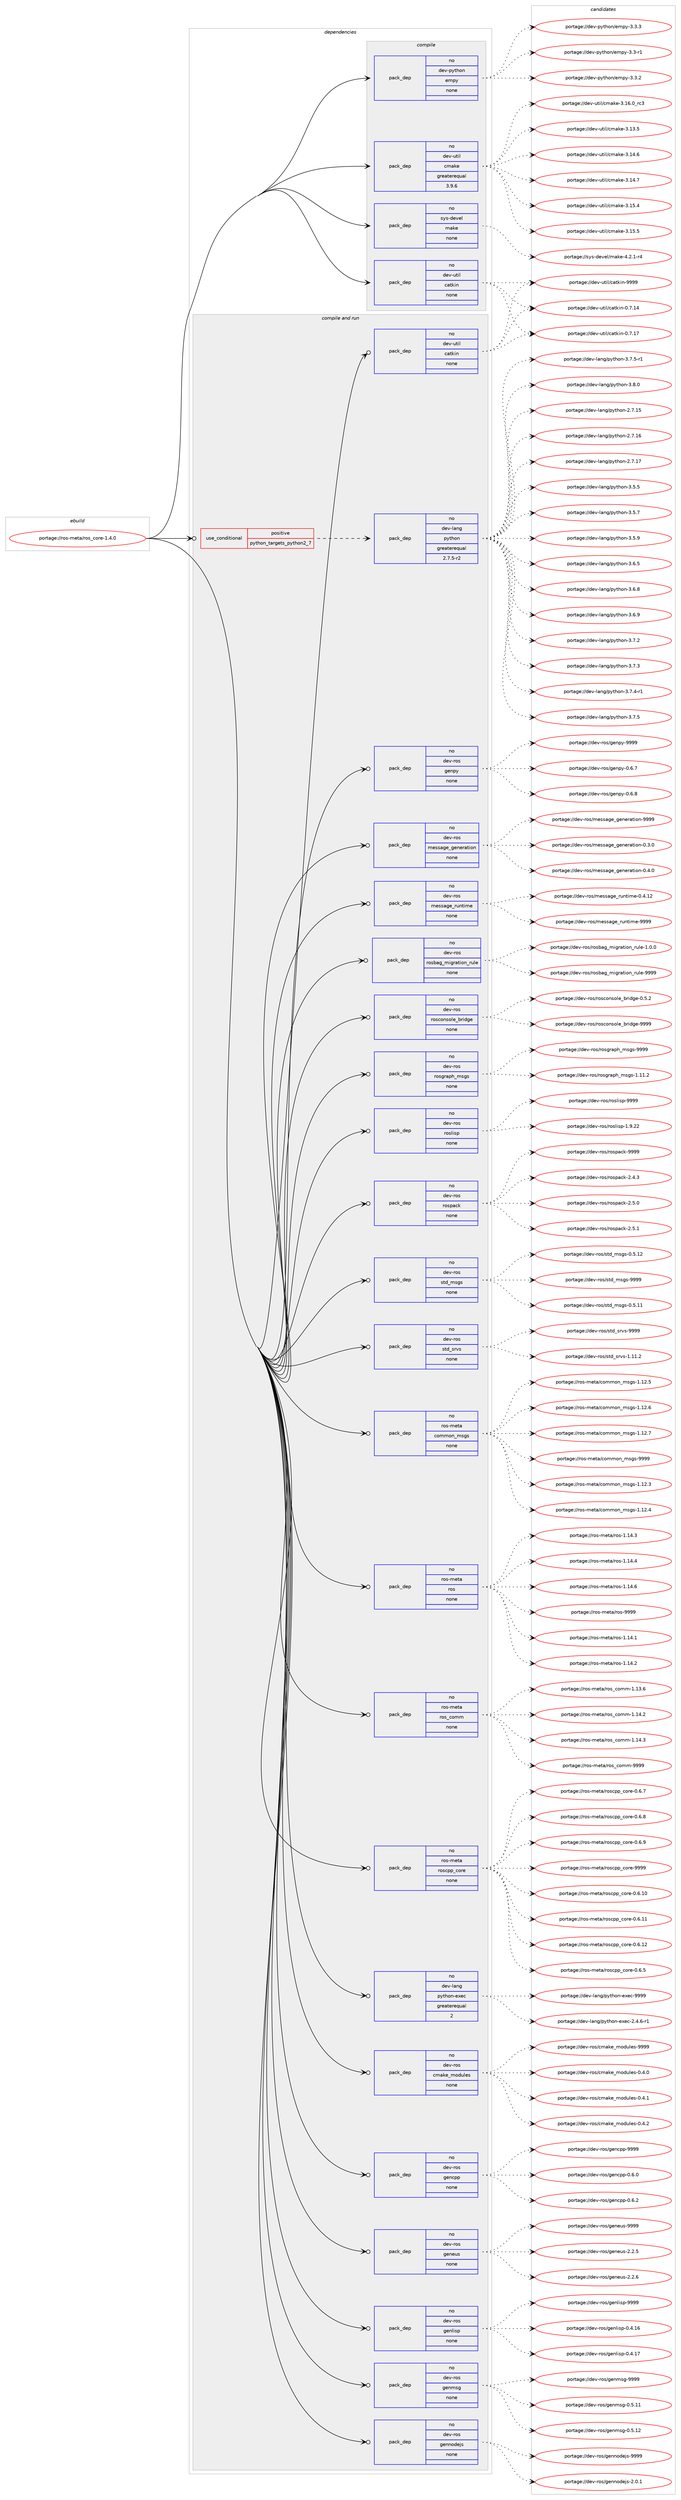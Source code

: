 digraph prolog {

# *************
# Graph options
# *************

newrank=true;
concentrate=true;
compound=true;
graph [rankdir=LR,fontname=Helvetica,fontsize=10,ranksep=1.5];#, ranksep=2.5, nodesep=0.2];
edge  [arrowhead=vee];
node  [fontname=Helvetica,fontsize=10];

# **********
# The ebuild
# **********

subgraph cluster_leftcol {
color=gray;
rank=same;
label=<<i>ebuild</i>>;
id [label="portage://ros-meta/ros_core-1.4.0", color=red, width=4, href="../ros-meta/ros_core-1.4.0.svg"];
}

# ****************
# The dependencies
# ****************

subgraph cluster_midcol {
color=gray;
label=<<i>dependencies</i>>;
subgraph cluster_compile {
fillcolor="#eeeeee";
style=filled;
label=<<i>compile</i>>;
subgraph pack279751 {
dependency381105 [label=<<TABLE BORDER="0" CELLBORDER="1" CELLSPACING="0" CELLPADDING="4" WIDTH="220"><TR><TD ROWSPAN="6" CELLPADDING="30">pack_dep</TD></TR><TR><TD WIDTH="110">no</TD></TR><TR><TD>dev-python</TD></TR><TR><TD>empy</TD></TR><TR><TD>none</TD></TR><TR><TD></TD></TR></TABLE>>, shape=none, color=blue];
}
id:e -> dependency381105:w [weight=20,style="solid",arrowhead="vee"];
subgraph pack279752 {
dependency381106 [label=<<TABLE BORDER="0" CELLBORDER="1" CELLSPACING="0" CELLPADDING="4" WIDTH="220"><TR><TD ROWSPAN="6" CELLPADDING="30">pack_dep</TD></TR><TR><TD WIDTH="110">no</TD></TR><TR><TD>dev-util</TD></TR><TR><TD>catkin</TD></TR><TR><TD>none</TD></TR><TR><TD></TD></TR></TABLE>>, shape=none, color=blue];
}
id:e -> dependency381106:w [weight=20,style="solid",arrowhead="vee"];
subgraph pack279753 {
dependency381107 [label=<<TABLE BORDER="0" CELLBORDER="1" CELLSPACING="0" CELLPADDING="4" WIDTH="220"><TR><TD ROWSPAN="6" CELLPADDING="30">pack_dep</TD></TR><TR><TD WIDTH="110">no</TD></TR><TR><TD>dev-util</TD></TR><TR><TD>cmake</TD></TR><TR><TD>greaterequal</TD></TR><TR><TD>3.9.6</TD></TR></TABLE>>, shape=none, color=blue];
}
id:e -> dependency381107:w [weight=20,style="solid",arrowhead="vee"];
subgraph pack279754 {
dependency381108 [label=<<TABLE BORDER="0" CELLBORDER="1" CELLSPACING="0" CELLPADDING="4" WIDTH="220"><TR><TD ROWSPAN="6" CELLPADDING="30">pack_dep</TD></TR><TR><TD WIDTH="110">no</TD></TR><TR><TD>sys-devel</TD></TR><TR><TD>make</TD></TR><TR><TD>none</TD></TR><TR><TD></TD></TR></TABLE>>, shape=none, color=blue];
}
id:e -> dependency381108:w [weight=20,style="solid",arrowhead="vee"];
}
subgraph cluster_compileandrun {
fillcolor="#eeeeee";
style=filled;
label=<<i>compile and run</i>>;
subgraph cond94936 {
dependency381109 [label=<<TABLE BORDER="0" CELLBORDER="1" CELLSPACING="0" CELLPADDING="4"><TR><TD ROWSPAN="3" CELLPADDING="10">use_conditional</TD></TR><TR><TD>positive</TD></TR><TR><TD>python_targets_python2_7</TD></TR></TABLE>>, shape=none, color=red];
subgraph pack279755 {
dependency381110 [label=<<TABLE BORDER="0" CELLBORDER="1" CELLSPACING="0" CELLPADDING="4" WIDTH="220"><TR><TD ROWSPAN="6" CELLPADDING="30">pack_dep</TD></TR><TR><TD WIDTH="110">no</TD></TR><TR><TD>dev-lang</TD></TR><TR><TD>python</TD></TR><TR><TD>greaterequal</TD></TR><TR><TD>2.7.5-r2</TD></TR></TABLE>>, shape=none, color=blue];
}
dependency381109:e -> dependency381110:w [weight=20,style="dashed",arrowhead="vee"];
}
id:e -> dependency381109:w [weight=20,style="solid",arrowhead="odotvee"];
subgraph pack279756 {
dependency381111 [label=<<TABLE BORDER="0" CELLBORDER="1" CELLSPACING="0" CELLPADDING="4" WIDTH="220"><TR><TD ROWSPAN="6" CELLPADDING="30">pack_dep</TD></TR><TR><TD WIDTH="110">no</TD></TR><TR><TD>dev-lang</TD></TR><TR><TD>python-exec</TD></TR><TR><TD>greaterequal</TD></TR><TR><TD>2</TD></TR></TABLE>>, shape=none, color=blue];
}
id:e -> dependency381111:w [weight=20,style="solid",arrowhead="odotvee"];
subgraph pack279757 {
dependency381112 [label=<<TABLE BORDER="0" CELLBORDER="1" CELLSPACING="0" CELLPADDING="4" WIDTH="220"><TR><TD ROWSPAN="6" CELLPADDING="30">pack_dep</TD></TR><TR><TD WIDTH="110">no</TD></TR><TR><TD>dev-ros</TD></TR><TR><TD>cmake_modules</TD></TR><TR><TD>none</TD></TR><TR><TD></TD></TR></TABLE>>, shape=none, color=blue];
}
id:e -> dependency381112:w [weight=20,style="solid",arrowhead="odotvee"];
subgraph pack279758 {
dependency381113 [label=<<TABLE BORDER="0" CELLBORDER="1" CELLSPACING="0" CELLPADDING="4" WIDTH="220"><TR><TD ROWSPAN="6" CELLPADDING="30">pack_dep</TD></TR><TR><TD WIDTH="110">no</TD></TR><TR><TD>dev-ros</TD></TR><TR><TD>gencpp</TD></TR><TR><TD>none</TD></TR><TR><TD></TD></TR></TABLE>>, shape=none, color=blue];
}
id:e -> dependency381113:w [weight=20,style="solid",arrowhead="odotvee"];
subgraph pack279759 {
dependency381114 [label=<<TABLE BORDER="0" CELLBORDER="1" CELLSPACING="0" CELLPADDING="4" WIDTH="220"><TR><TD ROWSPAN="6" CELLPADDING="30">pack_dep</TD></TR><TR><TD WIDTH="110">no</TD></TR><TR><TD>dev-ros</TD></TR><TR><TD>geneus</TD></TR><TR><TD>none</TD></TR><TR><TD></TD></TR></TABLE>>, shape=none, color=blue];
}
id:e -> dependency381114:w [weight=20,style="solid",arrowhead="odotvee"];
subgraph pack279760 {
dependency381115 [label=<<TABLE BORDER="0" CELLBORDER="1" CELLSPACING="0" CELLPADDING="4" WIDTH="220"><TR><TD ROWSPAN="6" CELLPADDING="30">pack_dep</TD></TR><TR><TD WIDTH="110">no</TD></TR><TR><TD>dev-ros</TD></TR><TR><TD>genlisp</TD></TR><TR><TD>none</TD></TR><TR><TD></TD></TR></TABLE>>, shape=none, color=blue];
}
id:e -> dependency381115:w [weight=20,style="solid",arrowhead="odotvee"];
subgraph pack279761 {
dependency381116 [label=<<TABLE BORDER="0" CELLBORDER="1" CELLSPACING="0" CELLPADDING="4" WIDTH="220"><TR><TD ROWSPAN="6" CELLPADDING="30">pack_dep</TD></TR><TR><TD WIDTH="110">no</TD></TR><TR><TD>dev-ros</TD></TR><TR><TD>genmsg</TD></TR><TR><TD>none</TD></TR><TR><TD></TD></TR></TABLE>>, shape=none, color=blue];
}
id:e -> dependency381116:w [weight=20,style="solid",arrowhead="odotvee"];
subgraph pack279762 {
dependency381117 [label=<<TABLE BORDER="0" CELLBORDER="1" CELLSPACING="0" CELLPADDING="4" WIDTH="220"><TR><TD ROWSPAN="6" CELLPADDING="30">pack_dep</TD></TR><TR><TD WIDTH="110">no</TD></TR><TR><TD>dev-ros</TD></TR><TR><TD>gennodejs</TD></TR><TR><TD>none</TD></TR><TR><TD></TD></TR></TABLE>>, shape=none, color=blue];
}
id:e -> dependency381117:w [weight=20,style="solid",arrowhead="odotvee"];
subgraph pack279763 {
dependency381118 [label=<<TABLE BORDER="0" CELLBORDER="1" CELLSPACING="0" CELLPADDING="4" WIDTH="220"><TR><TD ROWSPAN="6" CELLPADDING="30">pack_dep</TD></TR><TR><TD WIDTH="110">no</TD></TR><TR><TD>dev-ros</TD></TR><TR><TD>genpy</TD></TR><TR><TD>none</TD></TR><TR><TD></TD></TR></TABLE>>, shape=none, color=blue];
}
id:e -> dependency381118:w [weight=20,style="solid",arrowhead="odotvee"];
subgraph pack279764 {
dependency381119 [label=<<TABLE BORDER="0" CELLBORDER="1" CELLSPACING="0" CELLPADDING="4" WIDTH="220"><TR><TD ROWSPAN="6" CELLPADDING="30">pack_dep</TD></TR><TR><TD WIDTH="110">no</TD></TR><TR><TD>dev-ros</TD></TR><TR><TD>message_generation</TD></TR><TR><TD>none</TD></TR><TR><TD></TD></TR></TABLE>>, shape=none, color=blue];
}
id:e -> dependency381119:w [weight=20,style="solid",arrowhead="odotvee"];
subgraph pack279765 {
dependency381120 [label=<<TABLE BORDER="0" CELLBORDER="1" CELLSPACING="0" CELLPADDING="4" WIDTH="220"><TR><TD ROWSPAN="6" CELLPADDING="30">pack_dep</TD></TR><TR><TD WIDTH="110">no</TD></TR><TR><TD>dev-ros</TD></TR><TR><TD>message_runtime</TD></TR><TR><TD>none</TD></TR><TR><TD></TD></TR></TABLE>>, shape=none, color=blue];
}
id:e -> dependency381120:w [weight=20,style="solid",arrowhead="odotvee"];
subgraph pack279766 {
dependency381121 [label=<<TABLE BORDER="0" CELLBORDER="1" CELLSPACING="0" CELLPADDING="4" WIDTH="220"><TR><TD ROWSPAN="6" CELLPADDING="30">pack_dep</TD></TR><TR><TD WIDTH="110">no</TD></TR><TR><TD>dev-ros</TD></TR><TR><TD>rosbag_migration_rule</TD></TR><TR><TD>none</TD></TR><TR><TD></TD></TR></TABLE>>, shape=none, color=blue];
}
id:e -> dependency381121:w [weight=20,style="solid",arrowhead="odotvee"];
subgraph pack279767 {
dependency381122 [label=<<TABLE BORDER="0" CELLBORDER="1" CELLSPACING="0" CELLPADDING="4" WIDTH="220"><TR><TD ROWSPAN="6" CELLPADDING="30">pack_dep</TD></TR><TR><TD WIDTH="110">no</TD></TR><TR><TD>dev-ros</TD></TR><TR><TD>rosconsole_bridge</TD></TR><TR><TD>none</TD></TR><TR><TD></TD></TR></TABLE>>, shape=none, color=blue];
}
id:e -> dependency381122:w [weight=20,style="solid",arrowhead="odotvee"];
subgraph pack279768 {
dependency381123 [label=<<TABLE BORDER="0" CELLBORDER="1" CELLSPACING="0" CELLPADDING="4" WIDTH="220"><TR><TD ROWSPAN="6" CELLPADDING="30">pack_dep</TD></TR><TR><TD WIDTH="110">no</TD></TR><TR><TD>dev-ros</TD></TR><TR><TD>rosgraph_msgs</TD></TR><TR><TD>none</TD></TR><TR><TD></TD></TR></TABLE>>, shape=none, color=blue];
}
id:e -> dependency381123:w [weight=20,style="solid",arrowhead="odotvee"];
subgraph pack279769 {
dependency381124 [label=<<TABLE BORDER="0" CELLBORDER="1" CELLSPACING="0" CELLPADDING="4" WIDTH="220"><TR><TD ROWSPAN="6" CELLPADDING="30">pack_dep</TD></TR><TR><TD WIDTH="110">no</TD></TR><TR><TD>dev-ros</TD></TR><TR><TD>roslisp</TD></TR><TR><TD>none</TD></TR><TR><TD></TD></TR></TABLE>>, shape=none, color=blue];
}
id:e -> dependency381124:w [weight=20,style="solid",arrowhead="odotvee"];
subgraph pack279770 {
dependency381125 [label=<<TABLE BORDER="0" CELLBORDER="1" CELLSPACING="0" CELLPADDING="4" WIDTH="220"><TR><TD ROWSPAN="6" CELLPADDING="30">pack_dep</TD></TR><TR><TD WIDTH="110">no</TD></TR><TR><TD>dev-ros</TD></TR><TR><TD>rospack</TD></TR><TR><TD>none</TD></TR><TR><TD></TD></TR></TABLE>>, shape=none, color=blue];
}
id:e -> dependency381125:w [weight=20,style="solid",arrowhead="odotvee"];
subgraph pack279771 {
dependency381126 [label=<<TABLE BORDER="0" CELLBORDER="1" CELLSPACING="0" CELLPADDING="4" WIDTH="220"><TR><TD ROWSPAN="6" CELLPADDING="30">pack_dep</TD></TR><TR><TD WIDTH="110">no</TD></TR><TR><TD>dev-ros</TD></TR><TR><TD>std_msgs</TD></TR><TR><TD>none</TD></TR><TR><TD></TD></TR></TABLE>>, shape=none, color=blue];
}
id:e -> dependency381126:w [weight=20,style="solid",arrowhead="odotvee"];
subgraph pack279772 {
dependency381127 [label=<<TABLE BORDER="0" CELLBORDER="1" CELLSPACING="0" CELLPADDING="4" WIDTH="220"><TR><TD ROWSPAN="6" CELLPADDING="30">pack_dep</TD></TR><TR><TD WIDTH="110">no</TD></TR><TR><TD>dev-ros</TD></TR><TR><TD>std_srvs</TD></TR><TR><TD>none</TD></TR><TR><TD></TD></TR></TABLE>>, shape=none, color=blue];
}
id:e -> dependency381127:w [weight=20,style="solid",arrowhead="odotvee"];
subgraph pack279773 {
dependency381128 [label=<<TABLE BORDER="0" CELLBORDER="1" CELLSPACING="0" CELLPADDING="4" WIDTH="220"><TR><TD ROWSPAN="6" CELLPADDING="30">pack_dep</TD></TR><TR><TD WIDTH="110">no</TD></TR><TR><TD>dev-util</TD></TR><TR><TD>catkin</TD></TR><TR><TD>none</TD></TR><TR><TD></TD></TR></TABLE>>, shape=none, color=blue];
}
id:e -> dependency381128:w [weight=20,style="solid",arrowhead="odotvee"];
subgraph pack279774 {
dependency381129 [label=<<TABLE BORDER="0" CELLBORDER="1" CELLSPACING="0" CELLPADDING="4" WIDTH="220"><TR><TD ROWSPAN="6" CELLPADDING="30">pack_dep</TD></TR><TR><TD WIDTH="110">no</TD></TR><TR><TD>ros-meta</TD></TR><TR><TD>common_msgs</TD></TR><TR><TD>none</TD></TR><TR><TD></TD></TR></TABLE>>, shape=none, color=blue];
}
id:e -> dependency381129:w [weight=20,style="solid",arrowhead="odotvee"];
subgraph pack279775 {
dependency381130 [label=<<TABLE BORDER="0" CELLBORDER="1" CELLSPACING="0" CELLPADDING="4" WIDTH="220"><TR><TD ROWSPAN="6" CELLPADDING="30">pack_dep</TD></TR><TR><TD WIDTH="110">no</TD></TR><TR><TD>ros-meta</TD></TR><TR><TD>ros</TD></TR><TR><TD>none</TD></TR><TR><TD></TD></TR></TABLE>>, shape=none, color=blue];
}
id:e -> dependency381130:w [weight=20,style="solid",arrowhead="odotvee"];
subgraph pack279776 {
dependency381131 [label=<<TABLE BORDER="0" CELLBORDER="1" CELLSPACING="0" CELLPADDING="4" WIDTH="220"><TR><TD ROWSPAN="6" CELLPADDING="30">pack_dep</TD></TR><TR><TD WIDTH="110">no</TD></TR><TR><TD>ros-meta</TD></TR><TR><TD>ros_comm</TD></TR><TR><TD>none</TD></TR><TR><TD></TD></TR></TABLE>>, shape=none, color=blue];
}
id:e -> dependency381131:w [weight=20,style="solid",arrowhead="odotvee"];
subgraph pack279777 {
dependency381132 [label=<<TABLE BORDER="0" CELLBORDER="1" CELLSPACING="0" CELLPADDING="4" WIDTH="220"><TR><TD ROWSPAN="6" CELLPADDING="30">pack_dep</TD></TR><TR><TD WIDTH="110">no</TD></TR><TR><TD>ros-meta</TD></TR><TR><TD>roscpp_core</TD></TR><TR><TD>none</TD></TR><TR><TD></TD></TR></TABLE>>, shape=none, color=blue];
}
id:e -> dependency381132:w [weight=20,style="solid",arrowhead="odotvee"];
}
subgraph cluster_run {
fillcolor="#eeeeee";
style=filled;
label=<<i>run</i>>;
}
}

# **************
# The candidates
# **************

subgraph cluster_choices {
rank=same;
color=gray;
label=<<i>candidates</i>>;

subgraph choice279751 {
color=black;
nodesep=1;
choiceportage1001011184511212111610411111047101109112121455146514511449 [label="portage://dev-python/empy-3.3-r1", color=red, width=4,href="../dev-python/empy-3.3-r1.svg"];
choiceportage1001011184511212111610411111047101109112121455146514650 [label="portage://dev-python/empy-3.3.2", color=red, width=4,href="../dev-python/empy-3.3.2.svg"];
choiceportage1001011184511212111610411111047101109112121455146514651 [label="portage://dev-python/empy-3.3.3", color=red, width=4,href="../dev-python/empy-3.3.3.svg"];
dependency381105:e -> choiceportage1001011184511212111610411111047101109112121455146514511449:w [style=dotted,weight="100"];
dependency381105:e -> choiceportage1001011184511212111610411111047101109112121455146514650:w [style=dotted,weight="100"];
dependency381105:e -> choiceportage1001011184511212111610411111047101109112121455146514651:w [style=dotted,weight="100"];
}
subgraph choice279752 {
color=black;
nodesep=1;
choiceportage1001011184511711610510847999711610710511045484655464952 [label="portage://dev-util/catkin-0.7.14", color=red, width=4,href="../dev-util/catkin-0.7.14.svg"];
choiceportage1001011184511711610510847999711610710511045484655464955 [label="portage://dev-util/catkin-0.7.17", color=red, width=4,href="../dev-util/catkin-0.7.17.svg"];
choiceportage100101118451171161051084799971161071051104557575757 [label="portage://dev-util/catkin-9999", color=red, width=4,href="../dev-util/catkin-9999.svg"];
dependency381106:e -> choiceportage1001011184511711610510847999711610710511045484655464952:w [style=dotted,weight="100"];
dependency381106:e -> choiceportage1001011184511711610510847999711610710511045484655464955:w [style=dotted,weight="100"];
dependency381106:e -> choiceportage100101118451171161051084799971161071051104557575757:w [style=dotted,weight="100"];
}
subgraph choice279753 {
color=black;
nodesep=1;
choiceportage1001011184511711610510847991099710710145514649514653 [label="portage://dev-util/cmake-3.13.5", color=red, width=4,href="../dev-util/cmake-3.13.5.svg"];
choiceportage1001011184511711610510847991099710710145514649524654 [label="portage://dev-util/cmake-3.14.6", color=red, width=4,href="../dev-util/cmake-3.14.6.svg"];
choiceportage1001011184511711610510847991099710710145514649524655 [label="portage://dev-util/cmake-3.14.7", color=red, width=4,href="../dev-util/cmake-3.14.7.svg"];
choiceportage1001011184511711610510847991099710710145514649534652 [label="portage://dev-util/cmake-3.15.4", color=red, width=4,href="../dev-util/cmake-3.15.4.svg"];
choiceportage1001011184511711610510847991099710710145514649534653 [label="portage://dev-util/cmake-3.15.5", color=red, width=4,href="../dev-util/cmake-3.15.5.svg"];
choiceportage1001011184511711610510847991099710710145514649544648951149951 [label="portage://dev-util/cmake-3.16.0_rc3", color=red, width=4,href="../dev-util/cmake-3.16.0_rc3.svg"];
dependency381107:e -> choiceportage1001011184511711610510847991099710710145514649514653:w [style=dotted,weight="100"];
dependency381107:e -> choiceportage1001011184511711610510847991099710710145514649524654:w [style=dotted,weight="100"];
dependency381107:e -> choiceportage1001011184511711610510847991099710710145514649524655:w [style=dotted,weight="100"];
dependency381107:e -> choiceportage1001011184511711610510847991099710710145514649534652:w [style=dotted,weight="100"];
dependency381107:e -> choiceportage1001011184511711610510847991099710710145514649534653:w [style=dotted,weight="100"];
dependency381107:e -> choiceportage1001011184511711610510847991099710710145514649544648951149951:w [style=dotted,weight="100"];
}
subgraph choice279754 {
color=black;
nodesep=1;
choiceportage1151211154510010111810110847109971071014552465046494511452 [label="portage://sys-devel/make-4.2.1-r4", color=red, width=4,href="../sys-devel/make-4.2.1-r4.svg"];
dependency381108:e -> choiceportage1151211154510010111810110847109971071014552465046494511452:w [style=dotted,weight="100"];
}
subgraph choice279755 {
color=black;
nodesep=1;
choiceportage10010111845108971101034711212111610411111045504655464953 [label="portage://dev-lang/python-2.7.15", color=red, width=4,href="../dev-lang/python-2.7.15.svg"];
choiceportage10010111845108971101034711212111610411111045504655464954 [label="portage://dev-lang/python-2.7.16", color=red, width=4,href="../dev-lang/python-2.7.16.svg"];
choiceportage10010111845108971101034711212111610411111045504655464955 [label="portage://dev-lang/python-2.7.17", color=red, width=4,href="../dev-lang/python-2.7.17.svg"];
choiceportage100101118451089711010347112121116104111110455146534653 [label="portage://dev-lang/python-3.5.5", color=red, width=4,href="../dev-lang/python-3.5.5.svg"];
choiceportage100101118451089711010347112121116104111110455146534655 [label="portage://dev-lang/python-3.5.7", color=red, width=4,href="../dev-lang/python-3.5.7.svg"];
choiceportage100101118451089711010347112121116104111110455146534657 [label="portage://dev-lang/python-3.5.9", color=red, width=4,href="../dev-lang/python-3.5.9.svg"];
choiceportage100101118451089711010347112121116104111110455146544653 [label="portage://dev-lang/python-3.6.5", color=red, width=4,href="../dev-lang/python-3.6.5.svg"];
choiceportage100101118451089711010347112121116104111110455146544656 [label="portage://dev-lang/python-3.6.8", color=red, width=4,href="../dev-lang/python-3.6.8.svg"];
choiceportage100101118451089711010347112121116104111110455146544657 [label="portage://dev-lang/python-3.6.9", color=red, width=4,href="../dev-lang/python-3.6.9.svg"];
choiceportage100101118451089711010347112121116104111110455146554650 [label="portage://dev-lang/python-3.7.2", color=red, width=4,href="../dev-lang/python-3.7.2.svg"];
choiceportage100101118451089711010347112121116104111110455146554651 [label="portage://dev-lang/python-3.7.3", color=red, width=4,href="../dev-lang/python-3.7.3.svg"];
choiceportage1001011184510897110103471121211161041111104551465546524511449 [label="portage://dev-lang/python-3.7.4-r1", color=red, width=4,href="../dev-lang/python-3.7.4-r1.svg"];
choiceportage100101118451089711010347112121116104111110455146554653 [label="portage://dev-lang/python-3.7.5", color=red, width=4,href="../dev-lang/python-3.7.5.svg"];
choiceportage1001011184510897110103471121211161041111104551465546534511449 [label="portage://dev-lang/python-3.7.5-r1", color=red, width=4,href="../dev-lang/python-3.7.5-r1.svg"];
choiceportage100101118451089711010347112121116104111110455146564648 [label="portage://dev-lang/python-3.8.0", color=red, width=4,href="../dev-lang/python-3.8.0.svg"];
dependency381110:e -> choiceportage10010111845108971101034711212111610411111045504655464953:w [style=dotted,weight="100"];
dependency381110:e -> choiceportage10010111845108971101034711212111610411111045504655464954:w [style=dotted,weight="100"];
dependency381110:e -> choiceportage10010111845108971101034711212111610411111045504655464955:w [style=dotted,weight="100"];
dependency381110:e -> choiceportage100101118451089711010347112121116104111110455146534653:w [style=dotted,weight="100"];
dependency381110:e -> choiceportage100101118451089711010347112121116104111110455146534655:w [style=dotted,weight="100"];
dependency381110:e -> choiceportage100101118451089711010347112121116104111110455146534657:w [style=dotted,weight="100"];
dependency381110:e -> choiceportage100101118451089711010347112121116104111110455146544653:w [style=dotted,weight="100"];
dependency381110:e -> choiceportage100101118451089711010347112121116104111110455146544656:w [style=dotted,weight="100"];
dependency381110:e -> choiceportage100101118451089711010347112121116104111110455146544657:w [style=dotted,weight="100"];
dependency381110:e -> choiceportage100101118451089711010347112121116104111110455146554650:w [style=dotted,weight="100"];
dependency381110:e -> choiceportage100101118451089711010347112121116104111110455146554651:w [style=dotted,weight="100"];
dependency381110:e -> choiceportage1001011184510897110103471121211161041111104551465546524511449:w [style=dotted,weight="100"];
dependency381110:e -> choiceportage100101118451089711010347112121116104111110455146554653:w [style=dotted,weight="100"];
dependency381110:e -> choiceportage1001011184510897110103471121211161041111104551465546534511449:w [style=dotted,weight="100"];
dependency381110:e -> choiceportage100101118451089711010347112121116104111110455146564648:w [style=dotted,weight="100"];
}
subgraph choice279756 {
color=black;
nodesep=1;
choiceportage10010111845108971101034711212111610411111045101120101994550465246544511449 [label="portage://dev-lang/python-exec-2.4.6-r1", color=red, width=4,href="../dev-lang/python-exec-2.4.6-r1.svg"];
choiceportage10010111845108971101034711212111610411111045101120101994557575757 [label="portage://dev-lang/python-exec-9999", color=red, width=4,href="../dev-lang/python-exec-9999.svg"];
dependency381111:e -> choiceportage10010111845108971101034711212111610411111045101120101994550465246544511449:w [style=dotted,weight="100"];
dependency381111:e -> choiceportage10010111845108971101034711212111610411111045101120101994557575757:w [style=dotted,weight="100"];
}
subgraph choice279757 {
color=black;
nodesep=1;
choiceportage1001011184511411111547991099710710195109111100117108101115454846524648 [label="portage://dev-ros/cmake_modules-0.4.0", color=red, width=4,href="../dev-ros/cmake_modules-0.4.0.svg"];
choiceportage1001011184511411111547991099710710195109111100117108101115454846524649 [label="portage://dev-ros/cmake_modules-0.4.1", color=red, width=4,href="../dev-ros/cmake_modules-0.4.1.svg"];
choiceportage1001011184511411111547991099710710195109111100117108101115454846524650 [label="portage://dev-ros/cmake_modules-0.4.2", color=red, width=4,href="../dev-ros/cmake_modules-0.4.2.svg"];
choiceportage10010111845114111115479910997107101951091111001171081011154557575757 [label="portage://dev-ros/cmake_modules-9999", color=red, width=4,href="../dev-ros/cmake_modules-9999.svg"];
dependency381112:e -> choiceportage1001011184511411111547991099710710195109111100117108101115454846524648:w [style=dotted,weight="100"];
dependency381112:e -> choiceportage1001011184511411111547991099710710195109111100117108101115454846524649:w [style=dotted,weight="100"];
dependency381112:e -> choiceportage1001011184511411111547991099710710195109111100117108101115454846524650:w [style=dotted,weight="100"];
dependency381112:e -> choiceportage10010111845114111115479910997107101951091111001171081011154557575757:w [style=dotted,weight="100"];
}
subgraph choice279758 {
color=black;
nodesep=1;
choiceportage100101118451141111154710310111099112112454846544648 [label="portage://dev-ros/gencpp-0.6.0", color=red, width=4,href="../dev-ros/gencpp-0.6.0.svg"];
choiceportage100101118451141111154710310111099112112454846544650 [label="portage://dev-ros/gencpp-0.6.2", color=red, width=4,href="../dev-ros/gencpp-0.6.2.svg"];
choiceportage1001011184511411111547103101110991121124557575757 [label="portage://dev-ros/gencpp-9999", color=red, width=4,href="../dev-ros/gencpp-9999.svg"];
dependency381113:e -> choiceportage100101118451141111154710310111099112112454846544648:w [style=dotted,weight="100"];
dependency381113:e -> choiceportage100101118451141111154710310111099112112454846544650:w [style=dotted,weight="100"];
dependency381113:e -> choiceportage1001011184511411111547103101110991121124557575757:w [style=dotted,weight="100"];
}
subgraph choice279759 {
color=black;
nodesep=1;
choiceportage1001011184511411111547103101110101117115455046504653 [label="portage://dev-ros/geneus-2.2.5", color=red, width=4,href="../dev-ros/geneus-2.2.5.svg"];
choiceportage1001011184511411111547103101110101117115455046504654 [label="portage://dev-ros/geneus-2.2.6", color=red, width=4,href="../dev-ros/geneus-2.2.6.svg"];
choiceportage10010111845114111115471031011101011171154557575757 [label="portage://dev-ros/geneus-9999", color=red, width=4,href="../dev-ros/geneus-9999.svg"];
dependency381114:e -> choiceportage1001011184511411111547103101110101117115455046504653:w [style=dotted,weight="100"];
dependency381114:e -> choiceportage1001011184511411111547103101110101117115455046504654:w [style=dotted,weight="100"];
dependency381114:e -> choiceportage10010111845114111115471031011101011171154557575757:w [style=dotted,weight="100"];
}
subgraph choice279760 {
color=black;
nodesep=1;
choiceportage100101118451141111154710310111010810511511245484652464954 [label="portage://dev-ros/genlisp-0.4.16", color=red, width=4,href="../dev-ros/genlisp-0.4.16.svg"];
choiceportage100101118451141111154710310111010810511511245484652464955 [label="portage://dev-ros/genlisp-0.4.17", color=red, width=4,href="../dev-ros/genlisp-0.4.17.svg"];
choiceportage10010111845114111115471031011101081051151124557575757 [label="portage://dev-ros/genlisp-9999", color=red, width=4,href="../dev-ros/genlisp-9999.svg"];
dependency381115:e -> choiceportage100101118451141111154710310111010810511511245484652464954:w [style=dotted,weight="100"];
dependency381115:e -> choiceportage100101118451141111154710310111010810511511245484652464955:w [style=dotted,weight="100"];
dependency381115:e -> choiceportage10010111845114111115471031011101081051151124557575757:w [style=dotted,weight="100"];
}
subgraph choice279761 {
color=black;
nodesep=1;
choiceportage100101118451141111154710310111010911510345484653464949 [label="portage://dev-ros/genmsg-0.5.11", color=red, width=4,href="../dev-ros/genmsg-0.5.11.svg"];
choiceportage100101118451141111154710310111010911510345484653464950 [label="portage://dev-ros/genmsg-0.5.12", color=red, width=4,href="../dev-ros/genmsg-0.5.12.svg"];
choiceportage10010111845114111115471031011101091151034557575757 [label="portage://dev-ros/genmsg-9999", color=red, width=4,href="../dev-ros/genmsg-9999.svg"];
dependency381116:e -> choiceportage100101118451141111154710310111010911510345484653464949:w [style=dotted,weight="100"];
dependency381116:e -> choiceportage100101118451141111154710310111010911510345484653464950:w [style=dotted,weight="100"];
dependency381116:e -> choiceportage10010111845114111115471031011101091151034557575757:w [style=dotted,weight="100"];
}
subgraph choice279762 {
color=black;
nodesep=1;
choiceportage1001011184511411111547103101110110111100101106115455046484649 [label="portage://dev-ros/gennodejs-2.0.1", color=red, width=4,href="../dev-ros/gennodejs-2.0.1.svg"];
choiceportage10010111845114111115471031011101101111001011061154557575757 [label="portage://dev-ros/gennodejs-9999", color=red, width=4,href="../dev-ros/gennodejs-9999.svg"];
dependency381117:e -> choiceportage1001011184511411111547103101110110111100101106115455046484649:w [style=dotted,weight="100"];
dependency381117:e -> choiceportage10010111845114111115471031011101101111001011061154557575757:w [style=dotted,weight="100"];
}
subgraph choice279763 {
color=black;
nodesep=1;
choiceportage1001011184511411111547103101110112121454846544655 [label="portage://dev-ros/genpy-0.6.7", color=red, width=4,href="../dev-ros/genpy-0.6.7.svg"];
choiceportage1001011184511411111547103101110112121454846544656 [label="portage://dev-ros/genpy-0.6.8", color=red, width=4,href="../dev-ros/genpy-0.6.8.svg"];
choiceportage10010111845114111115471031011101121214557575757 [label="portage://dev-ros/genpy-9999", color=red, width=4,href="../dev-ros/genpy-9999.svg"];
dependency381118:e -> choiceportage1001011184511411111547103101110112121454846544655:w [style=dotted,weight="100"];
dependency381118:e -> choiceportage1001011184511411111547103101110112121454846544656:w [style=dotted,weight="100"];
dependency381118:e -> choiceportage10010111845114111115471031011101121214557575757:w [style=dotted,weight="100"];
}
subgraph choice279764 {
color=black;
nodesep=1;
choiceportage1001011184511411111547109101115115971031019510310111010111497116105111110454846514648 [label="portage://dev-ros/message_generation-0.3.0", color=red, width=4,href="../dev-ros/message_generation-0.3.0.svg"];
choiceportage1001011184511411111547109101115115971031019510310111010111497116105111110454846524648 [label="portage://dev-ros/message_generation-0.4.0", color=red, width=4,href="../dev-ros/message_generation-0.4.0.svg"];
choiceportage10010111845114111115471091011151159710310195103101110101114971161051111104557575757 [label="portage://dev-ros/message_generation-9999", color=red, width=4,href="../dev-ros/message_generation-9999.svg"];
dependency381119:e -> choiceportage1001011184511411111547109101115115971031019510310111010111497116105111110454846514648:w [style=dotted,weight="100"];
dependency381119:e -> choiceportage1001011184511411111547109101115115971031019510310111010111497116105111110454846524648:w [style=dotted,weight="100"];
dependency381119:e -> choiceportage10010111845114111115471091011151159710310195103101110101114971161051111104557575757:w [style=dotted,weight="100"];
}
subgraph choice279765 {
color=black;
nodesep=1;
choiceportage1001011184511411111547109101115115971031019511411711011610510910145484652464950 [label="portage://dev-ros/message_runtime-0.4.12", color=red, width=4,href="../dev-ros/message_runtime-0.4.12.svg"];
choiceportage100101118451141111154710910111511597103101951141171101161051091014557575757 [label="portage://dev-ros/message_runtime-9999", color=red, width=4,href="../dev-ros/message_runtime-9999.svg"];
dependency381120:e -> choiceportage1001011184511411111547109101115115971031019511411711011610510910145484652464950:w [style=dotted,weight="100"];
dependency381120:e -> choiceportage100101118451141111154710910111511597103101951141171101161051091014557575757:w [style=dotted,weight="100"];
}
subgraph choice279766 {
color=black;
nodesep=1;
choiceportage10010111845114111115471141111159897103951091051031149711610511111095114117108101454946484648 [label="portage://dev-ros/rosbag_migration_rule-1.0.0", color=red, width=4,href="../dev-ros/rosbag_migration_rule-1.0.0.svg"];
choiceportage100101118451141111154711411111598971039510910510311497116105111110951141171081014557575757 [label="portage://dev-ros/rosbag_migration_rule-9999", color=red, width=4,href="../dev-ros/rosbag_migration_rule-9999.svg"];
dependency381121:e -> choiceportage10010111845114111115471141111159897103951091051031149711610511111095114117108101454946484648:w [style=dotted,weight="100"];
dependency381121:e -> choiceportage100101118451141111154711411111598971039510910510311497116105111110951141171081014557575757:w [style=dotted,weight="100"];
}
subgraph choice279767 {
color=black;
nodesep=1;
choiceportage1001011184511411111547114111115991111101151111081019598114105100103101454846534650 [label="portage://dev-ros/rosconsole_bridge-0.5.2", color=red, width=4,href="../dev-ros/rosconsole_bridge-0.5.2.svg"];
choiceportage10010111845114111115471141111159911111011511110810195981141051001031014557575757 [label="portage://dev-ros/rosconsole_bridge-9999", color=red, width=4,href="../dev-ros/rosconsole_bridge-9999.svg"];
dependency381122:e -> choiceportage1001011184511411111547114111115991111101151111081019598114105100103101454846534650:w [style=dotted,weight="100"];
dependency381122:e -> choiceportage10010111845114111115471141111159911111011511110810195981141051001031014557575757:w [style=dotted,weight="100"];
}
subgraph choice279768 {
color=black;
nodesep=1;
choiceportage1001011184511411111547114111115103114971121049510911510311545494649494650 [label="portage://dev-ros/rosgraph_msgs-1.11.2", color=red, width=4,href="../dev-ros/rosgraph_msgs-1.11.2.svg"];
choiceportage100101118451141111154711411111510311497112104951091151031154557575757 [label="portage://dev-ros/rosgraph_msgs-9999", color=red, width=4,href="../dev-ros/rosgraph_msgs-9999.svg"];
dependency381123:e -> choiceportage1001011184511411111547114111115103114971121049510911510311545494649494650:w [style=dotted,weight="100"];
dependency381123:e -> choiceportage100101118451141111154711411111510311497112104951091151031154557575757:w [style=dotted,weight="100"];
}
subgraph choice279769 {
color=black;
nodesep=1;
choiceportage100101118451141111154711411111510810511511245494657465050 [label="portage://dev-ros/roslisp-1.9.22", color=red, width=4,href="../dev-ros/roslisp-1.9.22.svg"];
choiceportage10010111845114111115471141111151081051151124557575757 [label="portage://dev-ros/roslisp-9999", color=red, width=4,href="../dev-ros/roslisp-9999.svg"];
dependency381124:e -> choiceportage100101118451141111154711411111510810511511245494657465050:w [style=dotted,weight="100"];
dependency381124:e -> choiceportage10010111845114111115471141111151081051151124557575757:w [style=dotted,weight="100"];
}
subgraph choice279770 {
color=black;
nodesep=1;
choiceportage10010111845114111115471141111151129799107455046524651 [label="portage://dev-ros/rospack-2.4.3", color=red, width=4,href="../dev-ros/rospack-2.4.3.svg"];
choiceportage10010111845114111115471141111151129799107455046534648 [label="portage://dev-ros/rospack-2.5.0", color=red, width=4,href="../dev-ros/rospack-2.5.0.svg"];
choiceportage10010111845114111115471141111151129799107455046534649 [label="portage://dev-ros/rospack-2.5.1", color=red, width=4,href="../dev-ros/rospack-2.5.1.svg"];
choiceportage100101118451141111154711411111511297991074557575757 [label="portage://dev-ros/rospack-9999", color=red, width=4,href="../dev-ros/rospack-9999.svg"];
dependency381125:e -> choiceportage10010111845114111115471141111151129799107455046524651:w [style=dotted,weight="100"];
dependency381125:e -> choiceportage10010111845114111115471141111151129799107455046534648:w [style=dotted,weight="100"];
dependency381125:e -> choiceportage10010111845114111115471141111151129799107455046534649:w [style=dotted,weight="100"];
dependency381125:e -> choiceportage100101118451141111154711411111511297991074557575757:w [style=dotted,weight="100"];
}
subgraph choice279771 {
color=black;
nodesep=1;
choiceportage10010111845114111115471151161009510911510311545484653464949 [label="portage://dev-ros/std_msgs-0.5.11", color=red, width=4,href="../dev-ros/std_msgs-0.5.11.svg"];
choiceportage10010111845114111115471151161009510911510311545484653464950 [label="portage://dev-ros/std_msgs-0.5.12", color=red, width=4,href="../dev-ros/std_msgs-0.5.12.svg"];
choiceportage1001011184511411111547115116100951091151031154557575757 [label="portage://dev-ros/std_msgs-9999", color=red, width=4,href="../dev-ros/std_msgs-9999.svg"];
dependency381126:e -> choiceportage10010111845114111115471151161009510911510311545484653464949:w [style=dotted,weight="100"];
dependency381126:e -> choiceportage10010111845114111115471151161009510911510311545484653464950:w [style=dotted,weight="100"];
dependency381126:e -> choiceportage1001011184511411111547115116100951091151031154557575757:w [style=dotted,weight="100"];
}
subgraph choice279772 {
color=black;
nodesep=1;
choiceportage10010111845114111115471151161009511511411811545494649494650 [label="portage://dev-ros/std_srvs-1.11.2", color=red, width=4,href="../dev-ros/std_srvs-1.11.2.svg"];
choiceportage1001011184511411111547115116100951151141181154557575757 [label="portage://dev-ros/std_srvs-9999", color=red, width=4,href="../dev-ros/std_srvs-9999.svg"];
dependency381127:e -> choiceportage10010111845114111115471151161009511511411811545494649494650:w [style=dotted,weight="100"];
dependency381127:e -> choiceportage1001011184511411111547115116100951151141181154557575757:w [style=dotted,weight="100"];
}
subgraph choice279773 {
color=black;
nodesep=1;
choiceportage1001011184511711610510847999711610710511045484655464952 [label="portage://dev-util/catkin-0.7.14", color=red, width=4,href="../dev-util/catkin-0.7.14.svg"];
choiceportage1001011184511711610510847999711610710511045484655464955 [label="portage://dev-util/catkin-0.7.17", color=red, width=4,href="../dev-util/catkin-0.7.17.svg"];
choiceportage100101118451171161051084799971161071051104557575757 [label="portage://dev-util/catkin-9999", color=red, width=4,href="../dev-util/catkin-9999.svg"];
dependency381128:e -> choiceportage1001011184511711610510847999711610710511045484655464952:w [style=dotted,weight="100"];
dependency381128:e -> choiceportage1001011184511711610510847999711610710511045484655464955:w [style=dotted,weight="100"];
dependency381128:e -> choiceportage100101118451171161051084799971161071051104557575757:w [style=dotted,weight="100"];
}
subgraph choice279774 {
color=black;
nodesep=1;
choiceportage114111115451091011169747991111091091111109510911510311545494649504651 [label="portage://ros-meta/common_msgs-1.12.3", color=red, width=4,href="../ros-meta/common_msgs-1.12.3.svg"];
choiceportage114111115451091011169747991111091091111109510911510311545494649504652 [label="portage://ros-meta/common_msgs-1.12.4", color=red, width=4,href="../ros-meta/common_msgs-1.12.4.svg"];
choiceportage114111115451091011169747991111091091111109510911510311545494649504653 [label="portage://ros-meta/common_msgs-1.12.5", color=red, width=4,href="../ros-meta/common_msgs-1.12.5.svg"];
choiceportage114111115451091011169747991111091091111109510911510311545494649504654 [label="portage://ros-meta/common_msgs-1.12.6", color=red, width=4,href="../ros-meta/common_msgs-1.12.6.svg"];
choiceportage114111115451091011169747991111091091111109510911510311545494649504655 [label="portage://ros-meta/common_msgs-1.12.7", color=red, width=4,href="../ros-meta/common_msgs-1.12.7.svg"];
choiceportage11411111545109101116974799111109109111110951091151031154557575757 [label="portage://ros-meta/common_msgs-9999", color=red, width=4,href="../ros-meta/common_msgs-9999.svg"];
dependency381129:e -> choiceportage114111115451091011169747991111091091111109510911510311545494649504651:w [style=dotted,weight="100"];
dependency381129:e -> choiceportage114111115451091011169747991111091091111109510911510311545494649504652:w [style=dotted,weight="100"];
dependency381129:e -> choiceportage114111115451091011169747991111091091111109510911510311545494649504653:w [style=dotted,weight="100"];
dependency381129:e -> choiceportage114111115451091011169747991111091091111109510911510311545494649504654:w [style=dotted,weight="100"];
dependency381129:e -> choiceportage114111115451091011169747991111091091111109510911510311545494649504655:w [style=dotted,weight="100"];
dependency381129:e -> choiceportage11411111545109101116974799111109109111110951091151031154557575757:w [style=dotted,weight="100"];
}
subgraph choice279775 {
color=black;
nodesep=1;
choiceportage11411111545109101116974711411111545494649524649 [label="portage://ros-meta/ros-1.14.1", color=red, width=4,href="../ros-meta/ros-1.14.1.svg"];
choiceportage11411111545109101116974711411111545494649524650 [label="portage://ros-meta/ros-1.14.2", color=red, width=4,href="../ros-meta/ros-1.14.2.svg"];
choiceportage11411111545109101116974711411111545494649524651 [label="portage://ros-meta/ros-1.14.3", color=red, width=4,href="../ros-meta/ros-1.14.3.svg"];
choiceportage11411111545109101116974711411111545494649524652 [label="portage://ros-meta/ros-1.14.4", color=red, width=4,href="../ros-meta/ros-1.14.4.svg"];
choiceportage11411111545109101116974711411111545494649524654 [label="portage://ros-meta/ros-1.14.6", color=red, width=4,href="../ros-meta/ros-1.14.6.svg"];
choiceportage1141111154510910111697471141111154557575757 [label="portage://ros-meta/ros-9999", color=red, width=4,href="../ros-meta/ros-9999.svg"];
dependency381130:e -> choiceportage11411111545109101116974711411111545494649524649:w [style=dotted,weight="100"];
dependency381130:e -> choiceportage11411111545109101116974711411111545494649524650:w [style=dotted,weight="100"];
dependency381130:e -> choiceportage11411111545109101116974711411111545494649524651:w [style=dotted,weight="100"];
dependency381130:e -> choiceportage11411111545109101116974711411111545494649524652:w [style=dotted,weight="100"];
dependency381130:e -> choiceportage11411111545109101116974711411111545494649524654:w [style=dotted,weight="100"];
dependency381130:e -> choiceportage1141111154510910111697471141111154557575757:w [style=dotted,weight="100"];
}
subgraph choice279776 {
color=black;
nodesep=1;
choiceportage114111115451091011169747114111115959911110910945494649514654 [label="portage://ros-meta/ros_comm-1.13.6", color=red, width=4,href="../ros-meta/ros_comm-1.13.6.svg"];
choiceportage114111115451091011169747114111115959911110910945494649524650 [label="portage://ros-meta/ros_comm-1.14.2", color=red, width=4,href="../ros-meta/ros_comm-1.14.2.svg"];
choiceportage114111115451091011169747114111115959911110910945494649524651 [label="portage://ros-meta/ros_comm-1.14.3", color=red, width=4,href="../ros-meta/ros_comm-1.14.3.svg"];
choiceportage11411111545109101116974711411111595991111091094557575757 [label="portage://ros-meta/ros_comm-9999", color=red, width=4,href="../ros-meta/ros_comm-9999.svg"];
dependency381131:e -> choiceportage114111115451091011169747114111115959911110910945494649514654:w [style=dotted,weight="100"];
dependency381131:e -> choiceportage114111115451091011169747114111115959911110910945494649524650:w [style=dotted,weight="100"];
dependency381131:e -> choiceportage114111115451091011169747114111115959911110910945494649524651:w [style=dotted,weight="100"];
dependency381131:e -> choiceportage11411111545109101116974711411111595991111091094557575757:w [style=dotted,weight="100"];
}
subgraph choice279777 {
color=black;
nodesep=1;
choiceportage11411111545109101116974711411111599112112959911111410145484654464948 [label="portage://ros-meta/roscpp_core-0.6.10", color=red, width=4,href="../ros-meta/roscpp_core-0.6.10.svg"];
choiceportage11411111545109101116974711411111599112112959911111410145484654464949 [label="portage://ros-meta/roscpp_core-0.6.11", color=red, width=4,href="../ros-meta/roscpp_core-0.6.11.svg"];
choiceportage11411111545109101116974711411111599112112959911111410145484654464950 [label="portage://ros-meta/roscpp_core-0.6.12", color=red, width=4,href="../ros-meta/roscpp_core-0.6.12.svg"];
choiceportage114111115451091011169747114111115991121129599111114101454846544653 [label="portage://ros-meta/roscpp_core-0.6.5", color=red, width=4,href="../ros-meta/roscpp_core-0.6.5.svg"];
choiceportage114111115451091011169747114111115991121129599111114101454846544655 [label="portage://ros-meta/roscpp_core-0.6.7", color=red, width=4,href="../ros-meta/roscpp_core-0.6.7.svg"];
choiceportage114111115451091011169747114111115991121129599111114101454846544656 [label="portage://ros-meta/roscpp_core-0.6.8", color=red, width=4,href="../ros-meta/roscpp_core-0.6.8.svg"];
choiceportage114111115451091011169747114111115991121129599111114101454846544657 [label="portage://ros-meta/roscpp_core-0.6.9", color=red, width=4,href="../ros-meta/roscpp_core-0.6.9.svg"];
choiceportage1141111154510910111697471141111159911211295991111141014557575757 [label="portage://ros-meta/roscpp_core-9999", color=red, width=4,href="../ros-meta/roscpp_core-9999.svg"];
dependency381132:e -> choiceportage11411111545109101116974711411111599112112959911111410145484654464948:w [style=dotted,weight="100"];
dependency381132:e -> choiceportage11411111545109101116974711411111599112112959911111410145484654464949:w [style=dotted,weight="100"];
dependency381132:e -> choiceportage11411111545109101116974711411111599112112959911111410145484654464950:w [style=dotted,weight="100"];
dependency381132:e -> choiceportage114111115451091011169747114111115991121129599111114101454846544653:w [style=dotted,weight="100"];
dependency381132:e -> choiceportage114111115451091011169747114111115991121129599111114101454846544655:w [style=dotted,weight="100"];
dependency381132:e -> choiceportage114111115451091011169747114111115991121129599111114101454846544656:w [style=dotted,weight="100"];
dependency381132:e -> choiceportage114111115451091011169747114111115991121129599111114101454846544657:w [style=dotted,weight="100"];
dependency381132:e -> choiceportage1141111154510910111697471141111159911211295991111141014557575757:w [style=dotted,weight="100"];
}
}

}
